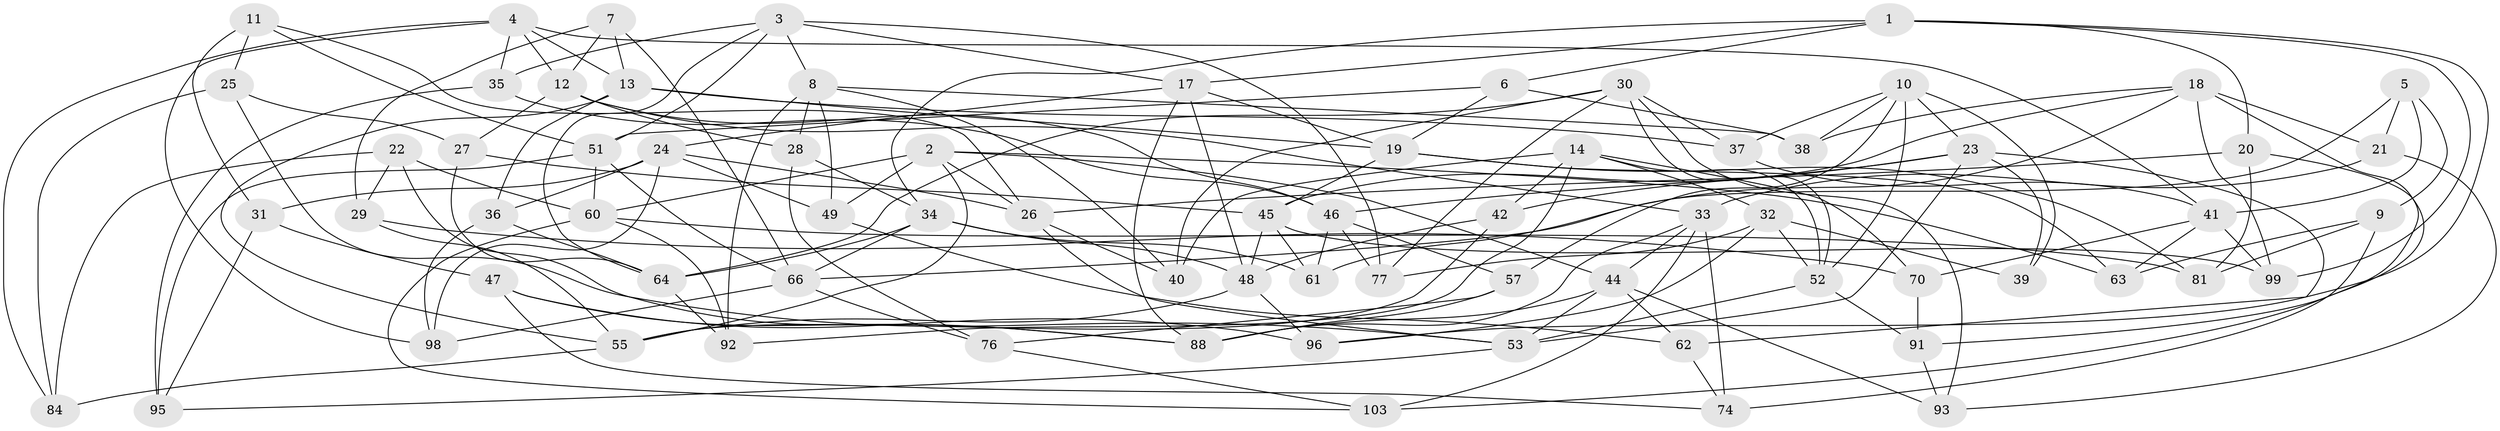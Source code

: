 // original degree distribution, {4: 1.0}
// Generated by graph-tools (version 1.1) at 2025/11/02/27/25 16:11:50]
// undirected, 72 vertices, 175 edges
graph export_dot {
graph [start="1"]
  node [color=gray90,style=filled];
  1 [super="+15"];
  2 [super="+100"];
  3 [super="+56"];
  4 [super="+65"];
  5;
  6;
  7;
  8 [super="+16"];
  9;
  10 [super="+87"];
  11;
  12 [super="+89"];
  13 [super="+50"];
  14 [super="+72"];
  17 [super="+86"];
  18 [super="+104"];
  19 [super="+43"];
  20;
  21;
  22;
  23 [super="+82"];
  24 [super="+75"];
  25;
  26 [super="+73"];
  27;
  28;
  29;
  30 [super="+59"];
  31;
  32 [super="+69"];
  33 [super="+71"];
  34 [super="+83"];
  35;
  36;
  37;
  38;
  39;
  40;
  41 [super="+79"];
  42;
  44 [super="+94"];
  45 [super="+101"];
  46 [super="+58"];
  47;
  48 [super="+80"];
  49;
  51 [super="+54"];
  52 [super="+85"];
  53 [super="+97"];
  55 [super="+90"];
  57;
  60 [super="+78"];
  61;
  62;
  63;
  64 [super="+68"];
  66 [super="+67"];
  70;
  74;
  76;
  77;
  81;
  84;
  88 [super="+102"];
  91;
  92;
  93;
  95;
  96;
  98;
  99;
  103;
  1 -- 20;
  1 -- 6;
  1 -- 96;
  1 -- 99;
  1 -- 17;
  1 -- 34;
  2 -- 55;
  2 -- 63;
  2 -- 60;
  2 -- 49;
  2 -- 26;
  2 -- 44;
  3 -- 77;
  3 -- 35;
  3 -- 8;
  3 -- 17;
  3 -- 64;
  3 -- 51;
  4 -- 35;
  4 -- 98;
  4 -- 13;
  4 -- 41;
  4 -- 12;
  4 -- 84;
  5 -- 9;
  5 -- 21;
  5 -- 41;
  5 -- 66;
  6 -- 38;
  6 -- 19;
  6 -- 51;
  7 -- 29;
  7 -- 66;
  7 -- 13;
  7 -- 12;
  8 -- 40;
  8 -- 49;
  8 -- 28;
  8 -- 38;
  8 -- 92;
  9 -- 81;
  9 -- 63;
  9 -- 74;
  10 -- 52;
  10 -- 37;
  10 -- 23;
  10 -- 57;
  10 -- 38;
  10 -- 39;
  11 -- 25;
  11 -- 31;
  11 -- 26;
  11 -- 51;
  12 -- 27;
  12 -- 33;
  12 -- 28;
  12 -- 46;
  13 -- 37;
  13 -- 19;
  13 -- 36;
  13 -- 55;
  14 -- 32;
  14 -- 92;
  14 -- 70;
  14 -- 40;
  14 -- 42;
  14 -- 52;
  17 -- 48;
  17 -- 19;
  17 -- 88;
  17 -- 24;
  18 -- 99;
  18 -- 38;
  18 -- 61;
  18 -- 45;
  18 -- 91;
  18 -- 21;
  19 -- 45;
  19 -- 63;
  19 -- 81;
  20 -- 103;
  20 -- 81;
  20 -- 26;
  21 -- 93;
  21 -- 33;
  22 -- 29;
  22 -- 88;
  22 -- 84;
  22 -- 60;
  23 -- 62;
  23 -- 46;
  23 -- 42;
  23 -- 53;
  23 -- 39;
  24 -- 31;
  24 -- 36;
  24 -- 98;
  24 -- 49;
  24 -- 26;
  25 -- 84;
  25 -- 27;
  25 -- 53;
  26 -- 40;
  26 -- 53;
  27 -- 45;
  27 -- 64;
  28 -- 76;
  28 -- 34;
  29 -- 70;
  29 -- 55;
  30 -- 40;
  30 -- 93;
  30 -- 52;
  30 -- 64;
  30 -- 77;
  30 -- 37;
  31 -- 47;
  31 -- 95;
  32 -- 77;
  32 -- 39 [weight=2];
  32 -- 96;
  32 -- 52;
  33 -- 103;
  33 -- 74;
  33 -- 44;
  33 -- 88;
  34 -- 66;
  34 -- 61;
  34 -- 48;
  34 -- 64;
  35 -- 95;
  35 -- 46;
  36 -- 64;
  36 -- 98;
  37 -- 41;
  41 -- 70;
  41 -- 99;
  41 -- 63;
  42 -- 48;
  42 -- 55;
  44 -- 62;
  44 -- 88;
  44 -- 93;
  44 -- 53;
  45 -- 61;
  45 -- 48;
  45 -- 99;
  46 -- 61;
  46 -- 77;
  46 -- 57;
  47 -- 88;
  47 -- 96;
  47 -- 74;
  48 -- 96;
  48 -- 55;
  49 -- 62;
  51 -- 66;
  51 -- 60;
  51 -- 95;
  52 -- 91;
  52 -- 53;
  53 -- 95;
  55 -- 84;
  57 -- 76;
  57 -- 88;
  60 -- 103;
  60 -- 81;
  60 -- 92;
  62 -- 74;
  64 -- 92;
  66 -- 76;
  66 -- 98;
  70 -- 91;
  76 -- 103;
  91 -- 93;
}
